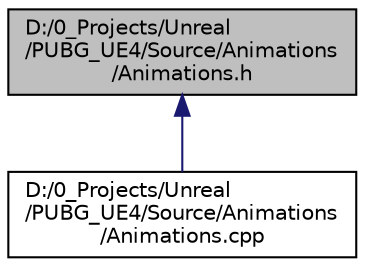 digraph "D:/0_Projects/Unreal/PUBG_UE4/Source/Animations/Animations.h"
{
 // LATEX_PDF_SIZE
  edge [fontname="Helvetica",fontsize="10",labelfontname="Helvetica",labelfontsize="10"];
  node [fontname="Helvetica",fontsize="10",shape=record];
  Node1 [label="D:/0_Projects/Unreal\l/PUBG_UE4/Source/Animations\l/Animations.h",height=0.2,width=0.4,color="black", fillcolor="grey75", style="filled", fontcolor="black",tooltip=" "];
  Node1 -> Node2 [dir="back",color="midnightblue",fontsize="10",style="solid"];
  Node2 [label="D:/0_Projects/Unreal\l/PUBG_UE4/Source/Animations\l/Animations.cpp",height=0.2,width=0.4,color="black", fillcolor="white", style="filled",URL="$_animations_8cpp.html",tooltip=" "];
}
